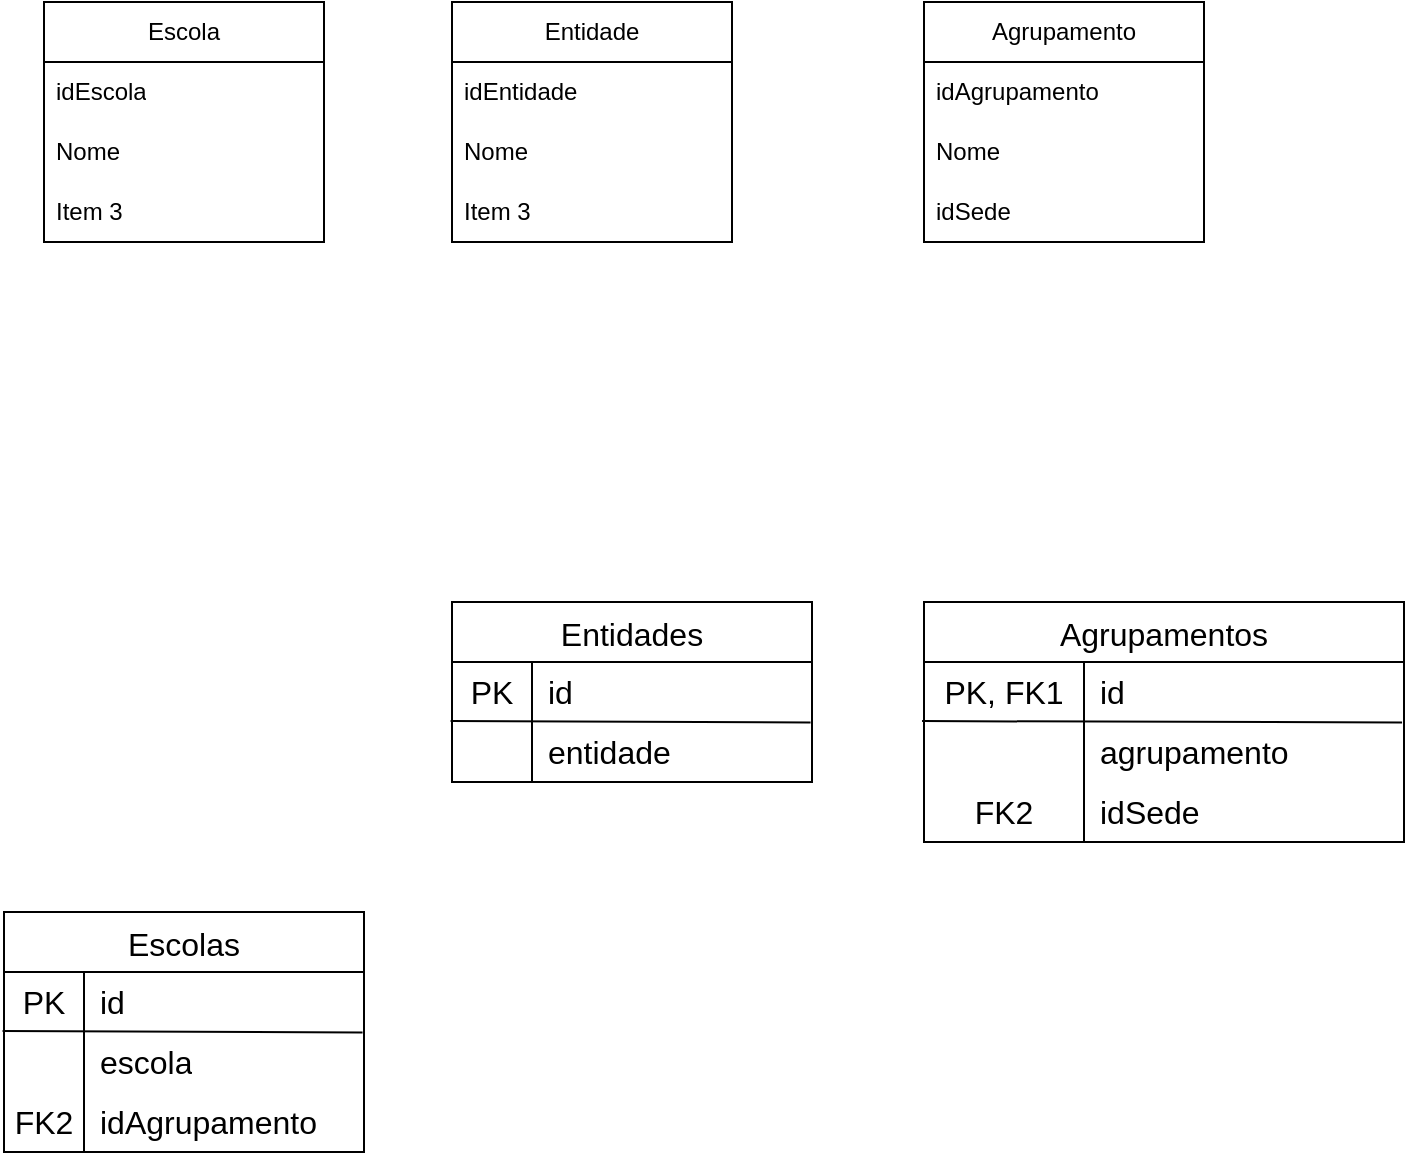 <mxfile version="24.7.17">
  <diagram name="Página-1" id="qNnSAXv7S9Up8wtOrIgK">
    <mxGraphModel dx="989" dy="577" grid="1" gridSize="10" guides="1" tooltips="1" connect="1" arrows="1" fold="1" page="1" pageScale="1" pageWidth="827" pageHeight="1169" math="0" shadow="0">
      <root>
        <mxCell id="0" />
        <mxCell id="1" parent="0" />
        <mxCell id="ICWaUZi4JU6KJ1fuGtA5-5" value="Escola" style="swimlane;fontStyle=0;childLayout=stackLayout;horizontal=1;startSize=30;horizontalStack=0;resizeParent=1;resizeParentMax=0;resizeLast=0;collapsible=1;marginBottom=0;whiteSpace=wrap;html=1;" vertex="1" parent="1">
          <mxGeometry x="70" y="70" width="140" height="120" as="geometry" />
        </mxCell>
        <mxCell id="ICWaUZi4JU6KJ1fuGtA5-6" value="idEscola" style="text;strokeColor=none;fillColor=none;align=left;verticalAlign=middle;spacingLeft=4;spacingRight=4;overflow=hidden;points=[[0,0.5],[1,0.5]];portConstraint=eastwest;rotatable=0;whiteSpace=wrap;html=1;" vertex="1" parent="ICWaUZi4JU6KJ1fuGtA5-5">
          <mxGeometry y="30" width="140" height="30" as="geometry" />
        </mxCell>
        <mxCell id="ICWaUZi4JU6KJ1fuGtA5-7" value="Nome" style="text;strokeColor=none;fillColor=none;align=left;verticalAlign=middle;spacingLeft=4;spacingRight=4;overflow=hidden;points=[[0,0.5],[1,0.5]];portConstraint=eastwest;rotatable=0;whiteSpace=wrap;html=1;" vertex="1" parent="ICWaUZi4JU6KJ1fuGtA5-5">
          <mxGeometry y="60" width="140" height="30" as="geometry" />
        </mxCell>
        <mxCell id="ICWaUZi4JU6KJ1fuGtA5-8" value="Item 3" style="text;strokeColor=none;fillColor=none;align=left;verticalAlign=middle;spacingLeft=4;spacingRight=4;overflow=hidden;points=[[0,0.5],[1,0.5]];portConstraint=eastwest;rotatable=0;whiteSpace=wrap;html=1;" vertex="1" parent="ICWaUZi4JU6KJ1fuGtA5-5">
          <mxGeometry y="90" width="140" height="30" as="geometry" />
        </mxCell>
        <mxCell id="ICWaUZi4JU6KJ1fuGtA5-9" value="Entidade" style="swimlane;fontStyle=0;childLayout=stackLayout;horizontal=1;startSize=30;horizontalStack=0;resizeParent=1;resizeParentMax=0;resizeLast=0;collapsible=1;marginBottom=0;whiteSpace=wrap;html=1;" vertex="1" parent="1">
          <mxGeometry x="274" y="70" width="140" height="120" as="geometry" />
        </mxCell>
        <mxCell id="ICWaUZi4JU6KJ1fuGtA5-10" value="idEntidade" style="text;strokeColor=none;fillColor=none;align=left;verticalAlign=middle;spacingLeft=4;spacingRight=4;overflow=hidden;points=[[0,0.5],[1,0.5]];portConstraint=eastwest;rotatable=0;whiteSpace=wrap;html=1;" vertex="1" parent="ICWaUZi4JU6KJ1fuGtA5-9">
          <mxGeometry y="30" width="140" height="30" as="geometry" />
        </mxCell>
        <mxCell id="ICWaUZi4JU6KJ1fuGtA5-11" value="Nome" style="text;strokeColor=none;fillColor=none;align=left;verticalAlign=middle;spacingLeft=4;spacingRight=4;overflow=hidden;points=[[0,0.5],[1,0.5]];portConstraint=eastwest;rotatable=0;whiteSpace=wrap;html=1;" vertex="1" parent="ICWaUZi4JU6KJ1fuGtA5-9">
          <mxGeometry y="60" width="140" height="30" as="geometry" />
        </mxCell>
        <mxCell id="ICWaUZi4JU6KJ1fuGtA5-12" value="Item 3" style="text;strokeColor=none;fillColor=none;align=left;verticalAlign=middle;spacingLeft=4;spacingRight=4;overflow=hidden;points=[[0,0.5],[1,0.5]];portConstraint=eastwest;rotatable=0;whiteSpace=wrap;html=1;" vertex="1" parent="ICWaUZi4JU6KJ1fuGtA5-9">
          <mxGeometry y="90" width="140" height="30" as="geometry" />
        </mxCell>
        <mxCell id="ICWaUZi4JU6KJ1fuGtA5-15" value="Agrupamento" style="swimlane;fontStyle=0;childLayout=stackLayout;horizontal=1;startSize=30;horizontalStack=0;resizeParent=1;resizeParentMax=0;resizeLast=0;collapsible=1;marginBottom=0;whiteSpace=wrap;html=1;" vertex="1" parent="1">
          <mxGeometry x="510" y="70" width="140" height="120" as="geometry" />
        </mxCell>
        <mxCell id="ICWaUZi4JU6KJ1fuGtA5-16" value="idAgrupamento" style="text;strokeColor=none;fillColor=none;align=left;verticalAlign=middle;spacingLeft=4;spacingRight=4;overflow=hidden;points=[[0,0.5],[1,0.5]];portConstraint=eastwest;rotatable=0;whiteSpace=wrap;html=1;" vertex="1" parent="ICWaUZi4JU6KJ1fuGtA5-15">
          <mxGeometry y="30" width="140" height="30" as="geometry" />
        </mxCell>
        <mxCell id="ICWaUZi4JU6KJ1fuGtA5-17" value="Nome" style="text;strokeColor=none;fillColor=none;align=left;verticalAlign=middle;spacingLeft=4;spacingRight=4;overflow=hidden;points=[[0,0.5],[1,0.5]];portConstraint=eastwest;rotatable=0;whiteSpace=wrap;html=1;" vertex="1" parent="ICWaUZi4JU6KJ1fuGtA5-15">
          <mxGeometry y="60" width="140" height="30" as="geometry" />
        </mxCell>
        <mxCell id="ICWaUZi4JU6KJ1fuGtA5-18" value="idSede" style="text;strokeColor=none;fillColor=none;align=left;verticalAlign=middle;spacingLeft=4;spacingRight=4;overflow=hidden;points=[[0,0.5],[1,0.5]];portConstraint=eastwest;rotatable=0;whiteSpace=wrap;html=1;" vertex="1" parent="ICWaUZi4JU6KJ1fuGtA5-15">
          <mxGeometry y="90" width="140" height="30" as="geometry" />
        </mxCell>
        <mxCell id="ICWaUZi4JU6KJ1fuGtA5-19" value="Agrupamentos" style="shape=table;startSize=30;container=1;collapsible=0;childLayout=tableLayout;fixedRows=1;rowLines=0;fontStyle=0;strokeColor=default;fontSize=16;" vertex="1" parent="1">
          <mxGeometry x="510" y="370" width="240" height="120" as="geometry" />
        </mxCell>
        <mxCell id="ICWaUZi4JU6KJ1fuGtA5-20" value="" style="shape=tableRow;horizontal=0;startSize=0;swimlaneHead=0;swimlaneBody=0;top=0;left=0;bottom=0;right=0;collapsible=0;dropTarget=0;fillColor=none;points=[[0,0.5],[1,0.5]];portConstraint=eastwest;strokeColor=inherit;fontSize=16;" vertex="1" parent="ICWaUZi4JU6KJ1fuGtA5-19">
          <mxGeometry y="30" width="240" height="30" as="geometry" />
        </mxCell>
        <mxCell id="ICWaUZi4JU6KJ1fuGtA5-21" value="PK, FK1" style="shape=partialRectangle;html=1;whiteSpace=wrap;connectable=0;fillColor=none;top=0;left=0;bottom=0;right=0;overflow=hidden;pointerEvents=1;strokeColor=inherit;fontSize=16;" vertex="1" parent="ICWaUZi4JU6KJ1fuGtA5-20">
          <mxGeometry width="80" height="30" as="geometry">
            <mxRectangle width="80" height="30" as="alternateBounds" />
          </mxGeometry>
        </mxCell>
        <mxCell id="ICWaUZi4JU6KJ1fuGtA5-22" value="id" style="shape=partialRectangle;html=1;whiteSpace=wrap;connectable=0;fillColor=none;top=0;left=0;bottom=0;right=0;align=left;spacingLeft=6;overflow=hidden;strokeColor=inherit;fontSize=16;" vertex="1" parent="ICWaUZi4JU6KJ1fuGtA5-20">
          <mxGeometry x="80" width="160" height="30" as="geometry">
            <mxRectangle width="160" height="30" as="alternateBounds" />
          </mxGeometry>
        </mxCell>
        <mxCell id="ICWaUZi4JU6KJ1fuGtA5-23" value="" style="shape=tableRow;horizontal=0;startSize=0;swimlaneHead=0;swimlaneBody=0;top=0;left=0;bottom=0;right=0;collapsible=0;dropTarget=0;fillColor=none;points=[[0,0.5],[1,0.5]];portConstraint=eastwest;strokeColor=inherit;fontSize=16;" vertex="1" parent="ICWaUZi4JU6KJ1fuGtA5-19">
          <mxGeometry y="60" width="240" height="30" as="geometry" />
        </mxCell>
        <mxCell id="ICWaUZi4JU6KJ1fuGtA5-24" value="" style="shape=partialRectangle;html=1;whiteSpace=wrap;connectable=0;fillColor=none;top=0;left=0;bottom=0;right=0;overflow=hidden;strokeColor=inherit;fontSize=16;" vertex="1" parent="ICWaUZi4JU6KJ1fuGtA5-23">
          <mxGeometry width="80" height="30" as="geometry">
            <mxRectangle width="80" height="30" as="alternateBounds" />
          </mxGeometry>
        </mxCell>
        <mxCell id="ICWaUZi4JU6KJ1fuGtA5-25" value="agrupamento" style="shape=partialRectangle;html=1;whiteSpace=wrap;connectable=0;fillColor=none;top=0;left=0;bottom=0;right=0;align=left;spacingLeft=6;overflow=hidden;strokeColor=inherit;fontSize=16;" vertex="1" parent="ICWaUZi4JU6KJ1fuGtA5-23">
          <mxGeometry x="80" width="160" height="30" as="geometry">
            <mxRectangle width="160" height="30" as="alternateBounds" />
          </mxGeometry>
        </mxCell>
        <mxCell id="ICWaUZi4JU6KJ1fuGtA5-26" value="" style="shape=tableRow;horizontal=0;startSize=0;swimlaneHead=0;swimlaneBody=0;top=0;left=0;bottom=0;right=0;collapsible=0;dropTarget=0;fillColor=none;points=[[0,0.5],[1,0.5]];portConstraint=eastwest;strokeColor=inherit;fontSize=16;" vertex="1" parent="ICWaUZi4JU6KJ1fuGtA5-19">
          <mxGeometry y="90" width="240" height="30" as="geometry" />
        </mxCell>
        <mxCell id="ICWaUZi4JU6KJ1fuGtA5-27" value="FK2" style="shape=partialRectangle;html=1;whiteSpace=wrap;connectable=0;fillColor=none;top=0;left=0;bottom=0;right=0;overflow=hidden;strokeColor=inherit;fontSize=16;" vertex="1" parent="ICWaUZi4JU6KJ1fuGtA5-26">
          <mxGeometry width="80" height="30" as="geometry">
            <mxRectangle width="80" height="30" as="alternateBounds" />
          </mxGeometry>
        </mxCell>
        <mxCell id="ICWaUZi4JU6KJ1fuGtA5-28" value="idSede" style="shape=partialRectangle;html=1;whiteSpace=wrap;connectable=0;fillColor=none;top=0;left=0;bottom=0;right=0;align=left;spacingLeft=6;overflow=hidden;strokeColor=inherit;fontSize=16;" vertex="1" parent="ICWaUZi4JU6KJ1fuGtA5-26">
          <mxGeometry x="80" width="160" height="30" as="geometry">
            <mxRectangle width="160" height="30" as="alternateBounds" />
          </mxGeometry>
        </mxCell>
        <mxCell id="ICWaUZi4JU6KJ1fuGtA5-31" value="" style="endArrow=none;html=1;rounded=0;entryX=0.996;entryY=1.008;entryDx=0;entryDy=0;entryPerimeter=0;exitX=-0.004;exitY=0.985;exitDx=0;exitDy=0;exitPerimeter=0;" edge="1" parent="ICWaUZi4JU6KJ1fuGtA5-19" source="ICWaUZi4JU6KJ1fuGtA5-20" target="ICWaUZi4JU6KJ1fuGtA5-20">
          <mxGeometry width="50" height="50" relative="1" as="geometry">
            <mxPoint x="150" y="-90" as="sourcePoint" />
            <mxPoint x="200" y="-140" as="targetPoint" />
          </mxGeometry>
        </mxCell>
        <mxCell id="ICWaUZi4JU6KJ1fuGtA5-32" value="Entidades" style="shape=table;startSize=30;container=1;collapsible=0;childLayout=tableLayout;fixedRows=1;rowLines=0;fontStyle=0;strokeColor=default;fontSize=16;" vertex="1" parent="1">
          <mxGeometry x="274" y="370" width="180" height="90" as="geometry" />
        </mxCell>
        <mxCell id="ICWaUZi4JU6KJ1fuGtA5-33" value="" style="shape=tableRow;horizontal=0;startSize=0;swimlaneHead=0;swimlaneBody=0;top=0;left=0;bottom=0;right=0;collapsible=0;dropTarget=0;fillColor=none;points=[[0,0.5],[1,0.5]];portConstraint=eastwest;strokeColor=inherit;fontSize=16;" vertex="1" parent="ICWaUZi4JU6KJ1fuGtA5-32">
          <mxGeometry y="30" width="180" height="30" as="geometry" />
        </mxCell>
        <mxCell id="ICWaUZi4JU6KJ1fuGtA5-34" value="PK" style="shape=partialRectangle;html=1;whiteSpace=wrap;connectable=0;fillColor=none;top=0;left=0;bottom=0;right=0;overflow=hidden;pointerEvents=1;strokeColor=inherit;fontSize=16;" vertex="1" parent="ICWaUZi4JU6KJ1fuGtA5-33">
          <mxGeometry width="40" height="30" as="geometry">
            <mxRectangle width="40" height="30" as="alternateBounds" />
          </mxGeometry>
        </mxCell>
        <mxCell id="ICWaUZi4JU6KJ1fuGtA5-35" value="id" style="shape=partialRectangle;html=1;whiteSpace=wrap;connectable=0;fillColor=none;top=0;left=0;bottom=0;right=0;align=left;spacingLeft=6;overflow=hidden;strokeColor=inherit;fontSize=16;" vertex="1" parent="ICWaUZi4JU6KJ1fuGtA5-33">
          <mxGeometry x="40" width="140" height="30" as="geometry">
            <mxRectangle width="140" height="30" as="alternateBounds" />
          </mxGeometry>
        </mxCell>
        <mxCell id="ICWaUZi4JU6KJ1fuGtA5-36" value="" style="shape=tableRow;horizontal=0;startSize=0;swimlaneHead=0;swimlaneBody=0;top=0;left=0;bottom=0;right=0;collapsible=0;dropTarget=0;fillColor=none;points=[[0,0.5],[1,0.5]];portConstraint=eastwest;strokeColor=inherit;fontSize=16;" vertex="1" parent="ICWaUZi4JU6KJ1fuGtA5-32">
          <mxGeometry y="60" width="180" height="30" as="geometry" />
        </mxCell>
        <mxCell id="ICWaUZi4JU6KJ1fuGtA5-37" value="" style="shape=partialRectangle;html=1;whiteSpace=wrap;connectable=0;fillColor=none;top=0;left=0;bottom=0;right=0;overflow=hidden;strokeColor=inherit;fontSize=16;" vertex="1" parent="ICWaUZi4JU6KJ1fuGtA5-36">
          <mxGeometry width="40" height="30" as="geometry">
            <mxRectangle width="40" height="30" as="alternateBounds" />
          </mxGeometry>
        </mxCell>
        <mxCell id="ICWaUZi4JU6KJ1fuGtA5-38" value="entidade" style="shape=partialRectangle;html=1;whiteSpace=wrap;connectable=0;fillColor=none;top=0;left=0;bottom=0;right=0;align=left;spacingLeft=6;overflow=hidden;strokeColor=inherit;fontSize=16;" vertex="1" parent="ICWaUZi4JU6KJ1fuGtA5-36">
          <mxGeometry x="40" width="140" height="30" as="geometry">
            <mxRectangle width="140" height="30" as="alternateBounds" />
          </mxGeometry>
        </mxCell>
        <mxCell id="ICWaUZi4JU6KJ1fuGtA5-42" value="" style="endArrow=none;html=1;rounded=0;entryX=0.996;entryY=1.008;entryDx=0;entryDy=0;entryPerimeter=0;exitX=-0.004;exitY=0.985;exitDx=0;exitDy=0;exitPerimeter=0;" edge="1" parent="ICWaUZi4JU6KJ1fuGtA5-32" source="ICWaUZi4JU6KJ1fuGtA5-33" target="ICWaUZi4JU6KJ1fuGtA5-33">
          <mxGeometry width="50" height="50" relative="1" as="geometry">
            <mxPoint x="150" y="-90" as="sourcePoint" />
            <mxPoint x="200" y="-140" as="targetPoint" />
          </mxGeometry>
        </mxCell>
        <mxCell id="ICWaUZi4JU6KJ1fuGtA5-46" value="Escolas" style="shape=table;startSize=30;container=1;collapsible=0;childLayout=tableLayout;fixedRows=1;rowLines=0;fontStyle=0;strokeColor=default;fontSize=16;" vertex="1" parent="1">
          <mxGeometry x="50" y="525" width="180" height="120" as="geometry" />
        </mxCell>
        <mxCell id="ICWaUZi4JU6KJ1fuGtA5-47" value="" style="shape=tableRow;horizontal=0;startSize=0;swimlaneHead=0;swimlaneBody=0;top=0;left=0;bottom=0;right=0;collapsible=0;dropTarget=0;fillColor=none;points=[[0,0.5],[1,0.5]];portConstraint=eastwest;strokeColor=inherit;fontSize=16;" vertex="1" parent="ICWaUZi4JU6KJ1fuGtA5-46">
          <mxGeometry y="30" width="180" height="30" as="geometry" />
        </mxCell>
        <mxCell id="ICWaUZi4JU6KJ1fuGtA5-48" value="PK" style="shape=partialRectangle;html=1;whiteSpace=wrap;connectable=0;fillColor=none;top=0;left=0;bottom=0;right=0;overflow=hidden;pointerEvents=1;strokeColor=inherit;fontSize=16;" vertex="1" parent="ICWaUZi4JU6KJ1fuGtA5-47">
          <mxGeometry width="40" height="30" as="geometry">
            <mxRectangle width="40" height="30" as="alternateBounds" />
          </mxGeometry>
        </mxCell>
        <mxCell id="ICWaUZi4JU6KJ1fuGtA5-49" value="id" style="shape=partialRectangle;html=1;whiteSpace=wrap;connectable=0;fillColor=none;top=0;left=0;bottom=0;right=0;align=left;spacingLeft=6;overflow=hidden;strokeColor=inherit;fontSize=16;" vertex="1" parent="ICWaUZi4JU6KJ1fuGtA5-47">
          <mxGeometry x="40" width="140" height="30" as="geometry">
            <mxRectangle width="140" height="30" as="alternateBounds" />
          </mxGeometry>
        </mxCell>
        <mxCell id="ICWaUZi4JU6KJ1fuGtA5-50" value="" style="shape=tableRow;horizontal=0;startSize=0;swimlaneHead=0;swimlaneBody=0;top=0;left=0;bottom=0;right=0;collapsible=0;dropTarget=0;fillColor=none;points=[[0,0.5],[1,0.5]];portConstraint=eastwest;strokeColor=inherit;fontSize=16;" vertex="1" parent="ICWaUZi4JU6KJ1fuGtA5-46">
          <mxGeometry y="60" width="180" height="30" as="geometry" />
        </mxCell>
        <mxCell id="ICWaUZi4JU6KJ1fuGtA5-51" value="" style="shape=partialRectangle;html=1;whiteSpace=wrap;connectable=0;fillColor=none;top=0;left=0;bottom=0;right=0;overflow=hidden;strokeColor=inherit;fontSize=16;" vertex="1" parent="ICWaUZi4JU6KJ1fuGtA5-50">
          <mxGeometry width="40" height="30" as="geometry">
            <mxRectangle width="40" height="30" as="alternateBounds" />
          </mxGeometry>
        </mxCell>
        <mxCell id="ICWaUZi4JU6KJ1fuGtA5-52" value="escola" style="shape=partialRectangle;html=1;whiteSpace=wrap;connectable=0;fillColor=none;top=0;left=0;bottom=0;right=0;align=left;spacingLeft=6;overflow=hidden;strokeColor=inherit;fontSize=16;" vertex="1" parent="ICWaUZi4JU6KJ1fuGtA5-50">
          <mxGeometry x="40" width="140" height="30" as="geometry">
            <mxRectangle width="140" height="30" as="alternateBounds" />
          </mxGeometry>
        </mxCell>
        <mxCell id="ICWaUZi4JU6KJ1fuGtA5-55" value="" style="shape=tableRow;horizontal=0;startSize=0;swimlaneHead=0;swimlaneBody=0;top=0;left=0;bottom=0;right=0;collapsible=0;dropTarget=0;fillColor=none;points=[[0,0.5],[1,0.5]];portConstraint=eastwest;strokeColor=inherit;fontSize=16;" vertex="1" parent="ICWaUZi4JU6KJ1fuGtA5-46">
          <mxGeometry y="90" width="180" height="30" as="geometry" />
        </mxCell>
        <mxCell id="ICWaUZi4JU6KJ1fuGtA5-56" value="FK2" style="shape=partialRectangle;html=1;whiteSpace=wrap;connectable=0;fillColor=none;top=0;left=0;bottom=0;right=0;overflow=hidden;strokeColor=inherit;fontSize=16;" vertex="1" parent="ICWaUZi4JU6KJ1fuGtA5-55">
          <mxGeometry width="40" height="30" as="geometry">
            <mxRectangle width="40" height="30" as="alternateBounds" />
          </mxGeometry>
        </mxCell>
        <mxCell id="ICWaUZi4JU6KJ1fuGtA5-57" value="idAgrupamento" style="shape=partialRectangle;html=1;whiteSpace=wrap;connectable=0;fillColor=none;top=0;left=0;bottom=0;right=0;align=left;spacingLeft=6;overflow=hidden;strokeColor=inherit;fontSize=16;" vertex="1" parent="ICWaUZi4JU6KJ1fuGtA5-55">
          <mxGeometry x="40" width="140" height="30" as="geometry">
            <mxRectangle width="140" height="30" as="alternateBounds" />
          </mxGeometry>
        </mxCell>
        <mxCell id="ICWaUZi4JU6KJ1fuGtA5-53" value="" style="endArrow=none;html=1;rounded=0;entryX=0.996;entryY=1.008;entryDx=0;entryDy=0;entryPerimeter=0;exitX=-0.004;exitY=0.985;exitDx=0;exitDy=0;exitPerimeter=0;" edge="1" parent="ICWaUZi4JU6KJ1fuGtA5-46" source="ICWaUZi4JU6KJ1fuGtA5-47" target="ICWaUZi4JU6KJ1fuGtA5-47">
          <mxGeometry width="50" height="50" relative="1" as="geometry">
            <mxPoint x="150" y="-90" as="sourcePoint" />
            <mxPoint x="200" y="-140" as="targetPoint" />
          </mxGeometry>
        </mxCell>
      </root>
    </mxGraphModel>
  </diagram>
</mxfile>
